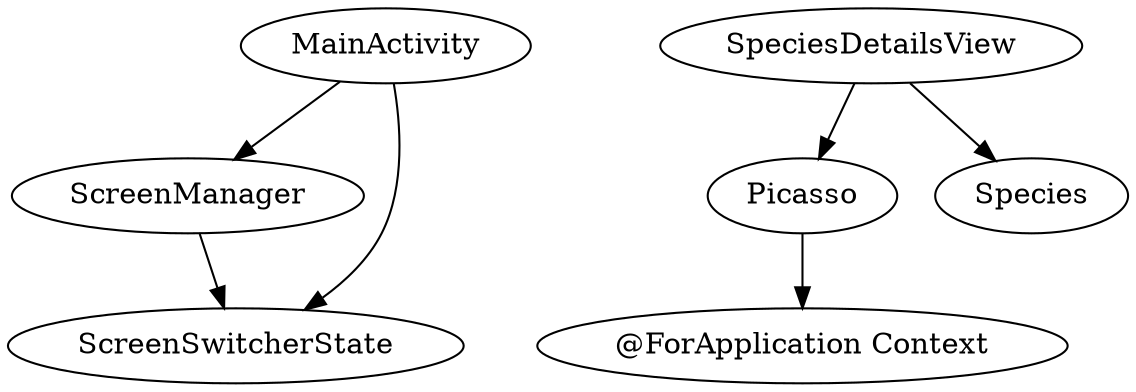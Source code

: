 digraph G1 {
  concentrate = true;
  MainActivity -> ScreenManager;
  MainActivity -> ScreenSwitcherState;
  n2 [label="@ForApplication Context"];
  Picasso -> n2;
  ScreenManager -> ScreenSwitcherState;
  SpeciesDetailsView -> Species;
  SpeciesDetailsView -> Picasso;
}

